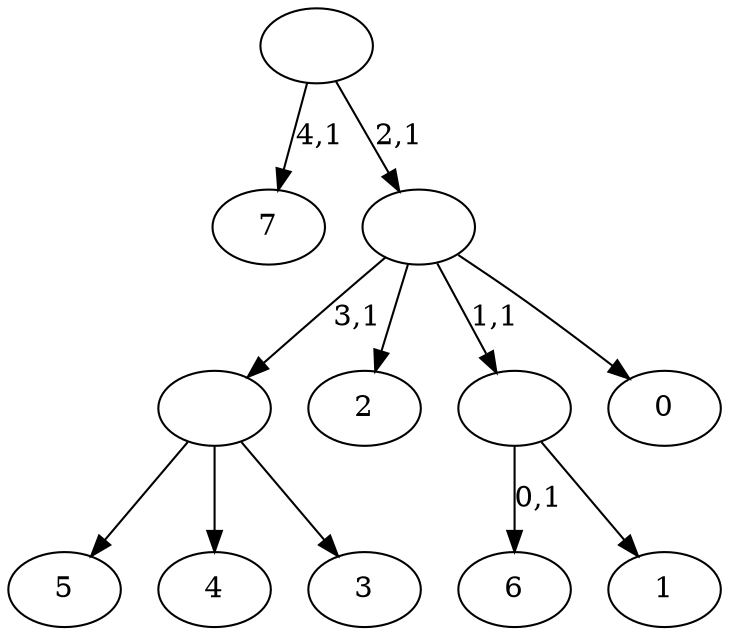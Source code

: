 digraph T {
	13 [label="7"]
	11 [label="6"]
	9 [label="5"]
	8 [label="4"]
	7 [label="3"]
	6 [label=""]
	5 [label="2"]
	4 [label="1"]
	3 [label=""]
	2 [label="0"]
	1 [label=""]
	0 [label=""]
	6 -> 9 [label=""]
	6 -> 8 [label=""]
	6 -> 7 [label=""]
	3 -> 11 [label="0,1"]
	3 -> 4 [label=""]
	1 -> 6 [label="3,1"]
	1 -> 5 [label=""]
	1 -> 3 [label="1,1"]
	1 -> 2 [label=""]
	0 -> 13 [label="4,1"]
	0 -> 1 [label="2,1"]
}
